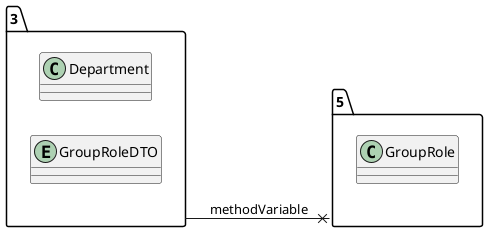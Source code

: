 @startuml 
allow_mixing
left to right direction
package "3"{
class Department
entity GroupRoleDTO

}
package "5"{
class GroupRole

}
"3" --x "5":methodVariable
@enduml